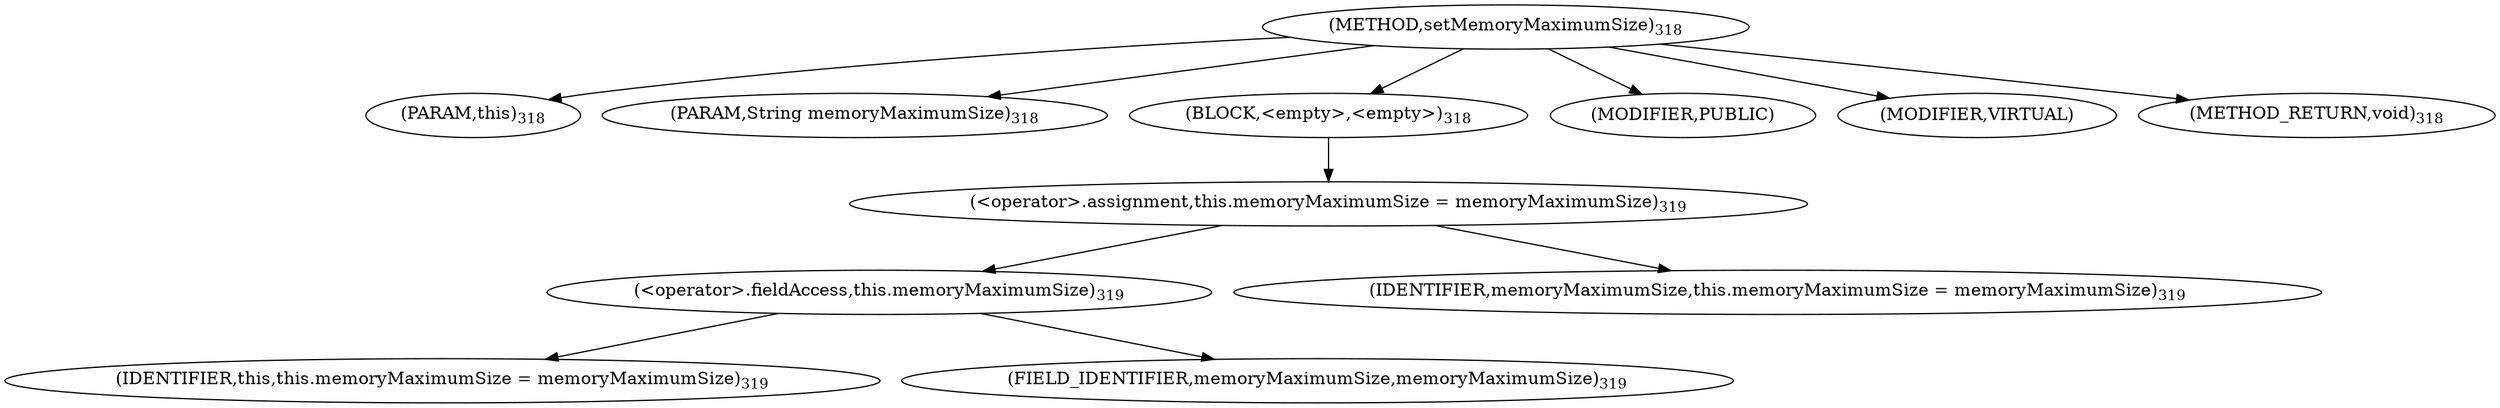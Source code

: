 digraph "setMemoryMaximumSize" {  
"520" [label = <(METHOD,setMemoryMaximumSize)<SUB>318</SUB>> ]
"22" [label = <(PARAM,this)<SUB>318</SUB>> ]
"521" [label = <(PARAM,String memoryMaximumSize)<SUB>318</SUB>> ]
"522" [label = <(BLOCK,&lt;empty&gt;,&lt;empty&gt;)<SUB>318</SUB>> ]
"523" [label = <(&lt;operator&gt;.assignment,this.memoryMaximumSize = memoryMaximumSize)<SUB>319</SUB>> ]
"524" [label = <(&lt;operator&gt;.fieldAccess,this.memoryMaximumSize)<SUB>319</SUB>> ]
"21" [label = <(IDENTIFIER,this,this.memoryMaximumSize = memoryMaximumSize)<SUB>319</SUB>> ]
"525" [label = <(FIELD_IDENTIFIER,memoryMaximumSize,memoryMaximumSize)<SUB>319</SUB>> ]
"526" [label = <(IDENTIFIER,memoryMaximumSize,this.memoryMaximumSize = memoryMaximumSize)<SUB>319</SUB>> ]
"527" [label = <(MODIFIER,PUBLIC)> ]
"528" [label = <(MODIFIER,VIRTUAL)> ]
"529" [label = <(METHOD_RETURN,void)<SUB>318</SUB>> ]
  "520" -> "22" 
  "520" -> "521" 
  "520" -> "522" 
  "520" -> "527" 
  "520" -> "528" 
  "520" -> "529" 
  "522" -> "523" 
  "523" -> "524" 
  "523" -> "526" 
  "524" -> "21" 
  "524" -> "525" 
}
